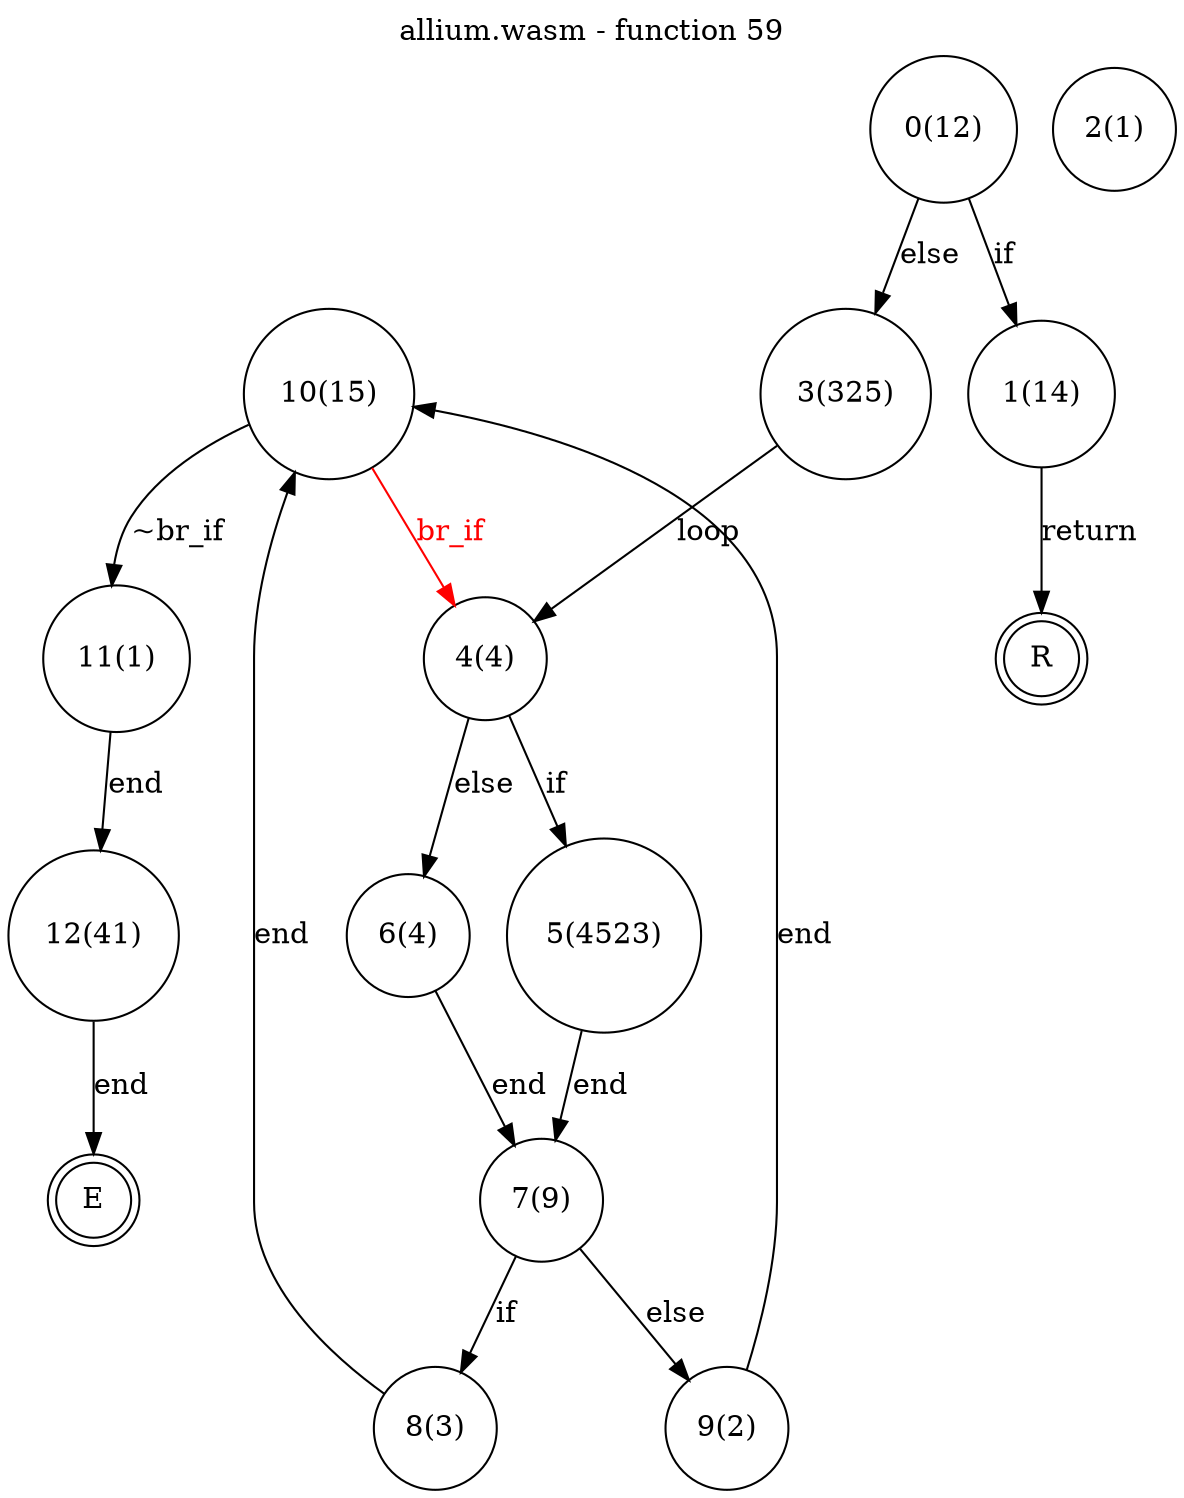 digraph finite_state_machine {
    label = "allium.wasm - function 59"
    labelloc =  t
    labelfontsize = 16
    labelfontcolor = black
    labelfontname = "Helvetica"
    node [shape = doublecircle]; E R ;
node [shape=circle, fontcolor=black, style="", label="0(12)"]0
node [shape=circle, fontcolor=black, style="", label="1(14)"]1
node [shape=circle, fontcolor=black, style="", label="2(1)"]2
node [shape=circle, fontcolor=black, style="", label="3(325)"]3
node [shape=circle, fontcolor=black, style="", label="4(4)"]4
node [shape=circle, fontcolor=black, style="", label="5(4523)"]5
node [shape=circle, fontcolor=black, style="", label="6(4)"]6
node [shape=circle, fontcolor=black, style="", label="7(9)"]7
node [shape=circle, fontcolor=black, style="", label="8(3)"]8
node [shape=circle, fontcolor=black, style="", label="9(2)"]9
node [shape=circle, fontcolor=black, style="", label="10(15)"]10
node [shape=circle, fontcolor=black, style="", label="11(1)"]11
node [shape=circle, fontcolor=black, style="", label="12(41)"]12
node [shape=circle, fontcolor=black, style="", label="E"]E
node [shape=circle, fontcolor=black, style="", label="R"]R
    0 -> 1[label="if"];
    0 -> 3[label="else"];
    1 -> R[label="return"];
    3 -> 4[label="loop"];
    4 -> 5[label="if"];
    4 -> 6[label="else"];
    5 -> 7[label="end"];
    6 -> 7[label="end"];
    7 -> 8[label="if"];
    7 -> 9[label="else"];
    8 -> 10[label="end"];
    9 -> 10[label="end"];
    10 -> 11[label="~br_if"];
    10 -> 4[color="red" fontcolor="red" label="br_if"];
    11 -> 12[label="end"];
    12 -> E[label="end"];
}

